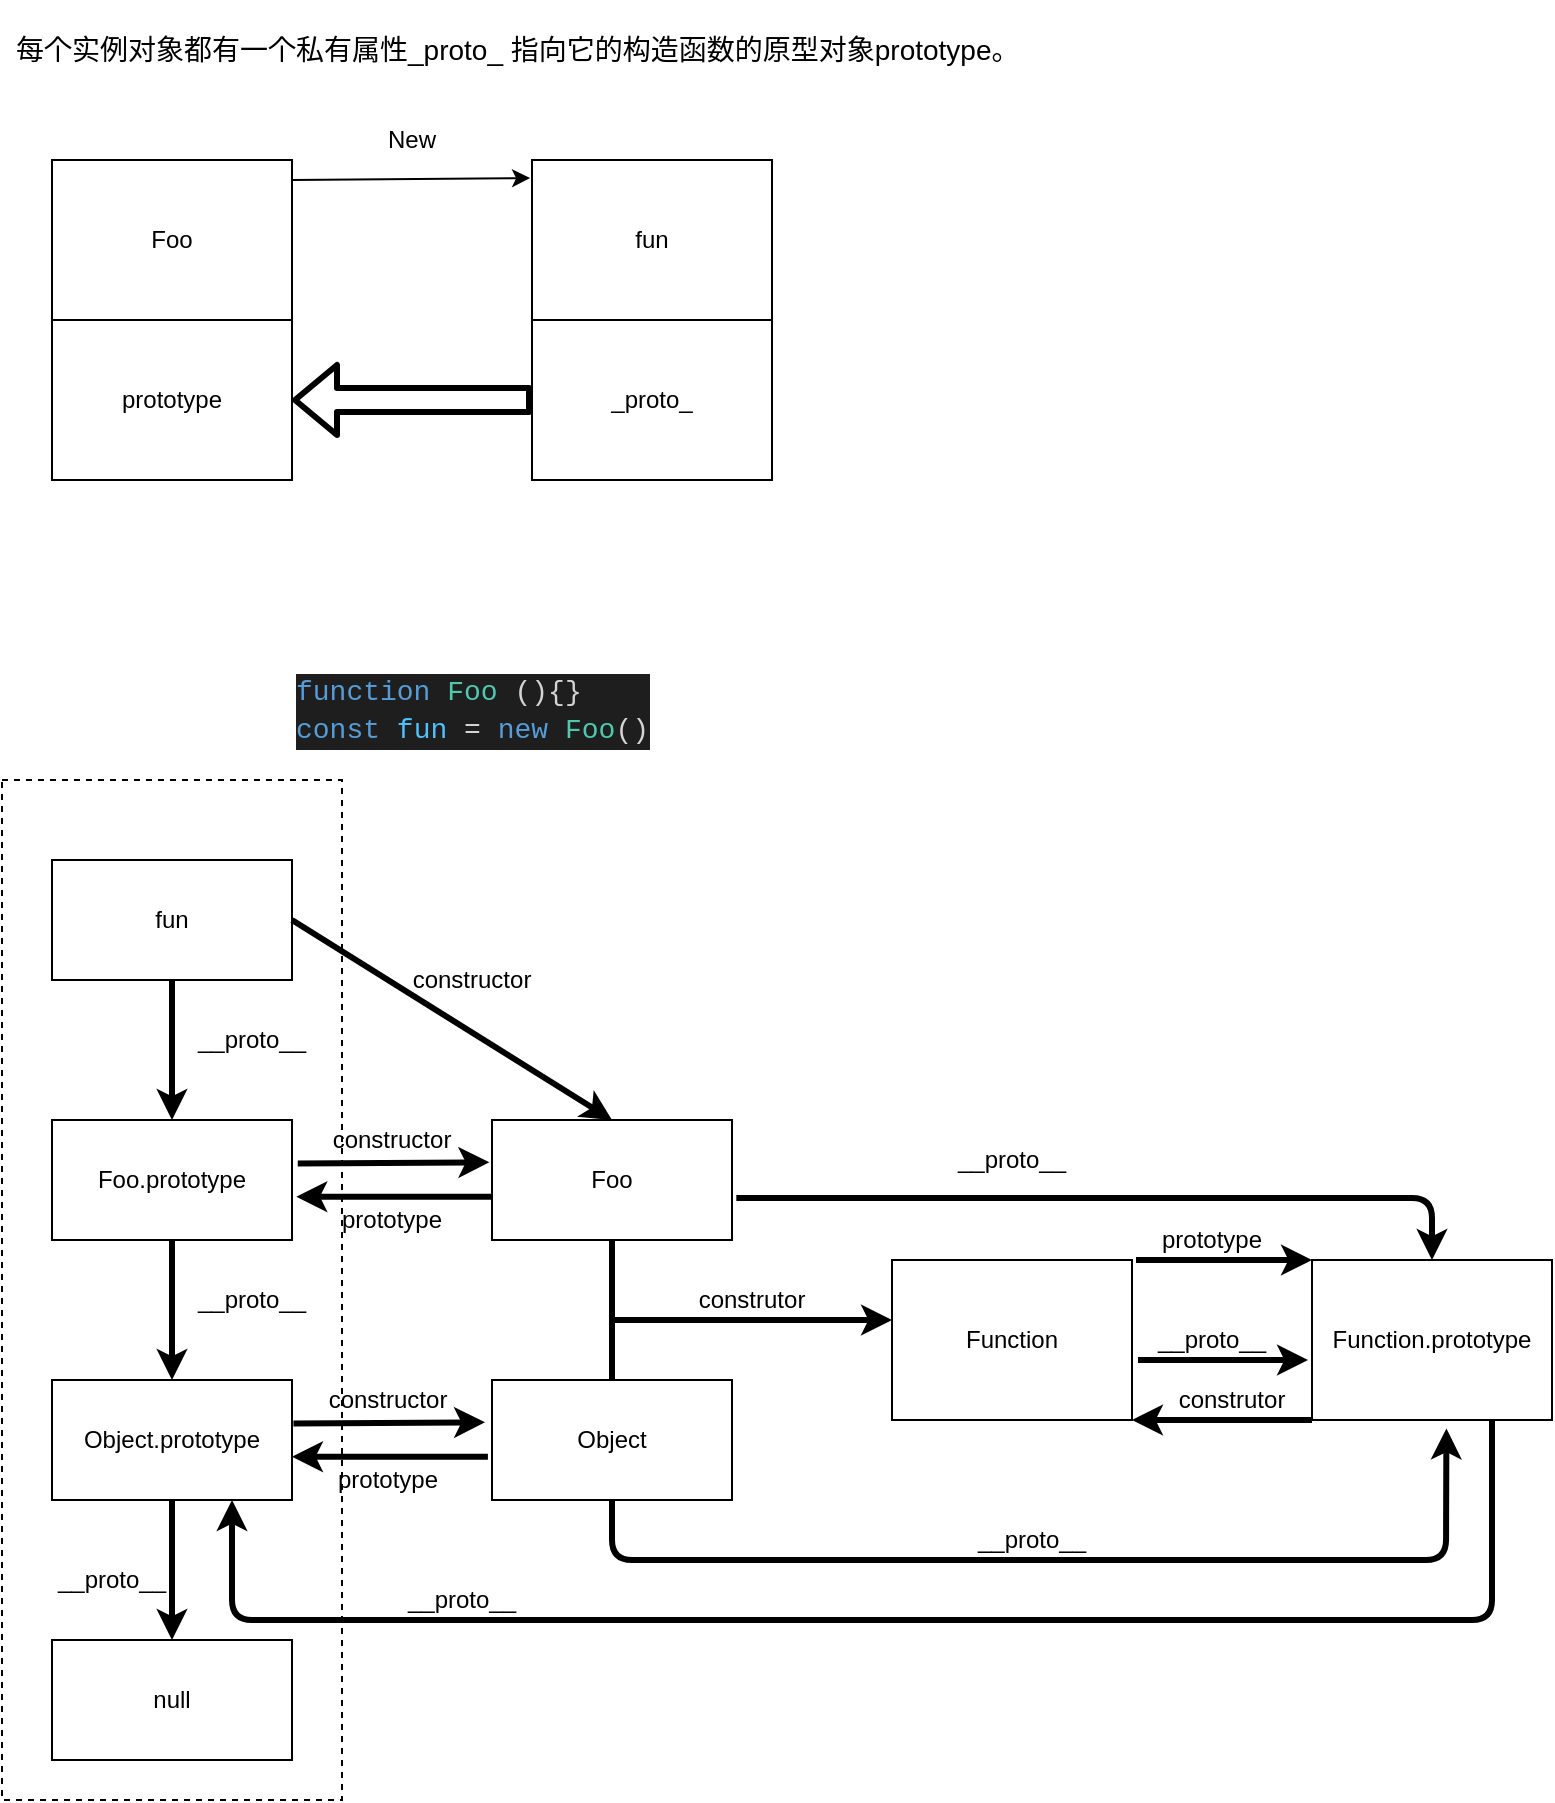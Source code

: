 <mxfile version="15.0.3" type="github">
  <diagram id="AToCV-rdvxsU_KGPUyNA" name="Page-1">
    <mxGraphModel dx="1304" dy="709" grid="1" gridSize="10" guides="1" tooltips="1" connect="1" arrows="1" fold="1" page="1" pageScale="1" pageWidth="827" pageHeight="1169" math="0" shadow="0">
      <root>
        <mxCell id="0" />
        <mxCell id="1" parent="0" />
        <mxCell id="P7jtlUwtIv9MQmYJ9Uit-46" value="" style="rounded=0;whiteSpace=wrap;html=1;align=left;dashed=1;" vertex="1" parent="1">
          <mxGeometry x="95" y="470" width="170" height="510" as="geometry" />
        </mxCell>
        <mxCell id="P7jtlUwtIv9MQmYJ9Uit-3" value="prototype" style="rounded=0;whiteSpace=wrap;html=1;" vertex="1" parent="1">
          <mxGeometry x="120" y="240" width="120" height="80" as="geometry" />
        </mxCell>
        <mxCell id="P7jtlUwtIv9MQmYJ9Uit-4" value="Foo" style="rounded=0;whiteSpace=wrap;html=1;" vertex="1" parent="1">
          <mxGeometry x="120" y="160" width="120" height="80" as="geometry" />
        </mxCell>
        <mxCell id="P7jtlUwtIv9MQmYJ9Uit-5" value="" style="endArrow=classic;html=1;entryX=-0.008;entryY=0.113;entryDx=0;entryDy=0;entryPerimeter=0;" edge="1" parent="1" target="P7jtlUwtIv9MQmYJ9Uit-8">
          <mxGeometry width="50" height="50" relative="1" as="geometry">
            <mxPoint x="240" y="170" as="sourcePoint" />
            <mxPoint x="320" y="170" as="targetPoint" />
          </mxGeometry>
        </mxCell>
        <mxCell id="P7jtlUwtIv9MQmYJ9Uit-7" value="New" style="text;html=1;strokeColor=none;fillColor=none;align=center;verticalAlign=middle;whiteSpace=wrap;rounded=0;" vertex="1" parent="1">
          <mxGeometry x="280" y="140" width="40" height="20" as="geometry" />
        </mxCell>
        <mxCell id="P7jtlUwtIv9MQmYJ9Uit-8" value="fun" style="rounded=0;whiteSpace=wrap;html=1;" vertex="1" parent="1">
          <mxGeometry x="360" y="160" width="120" height="80" as="geometry" />
        </mxCell>
        <mxCell id="P7jtlUwtIv9MQmYJ9Uit-9" value="_proto_" style="rounded=0;whiteSpace=wrap;html=1;" vertex="1" parent="1">
          <mxGeometry x="360" y="240" width="120" height="80" as="geometry" />
        </mxCell>
        <mxCell id="P7jtlUwtIv9MQmYJ9Uit-12" value="&lt;font style=&quot;font-size: 14px&quot;&gt;每个实例对象都有一个私有属性_proto_ 指向它的构造函数的原型对象prototype。&lt;/font&gt;" style="text;html=1;strokeColor=none;fillColor=none;align=left;verticalAlign=middle;whiteSpace=wrap;rounded=0;" vertex="1" parent="1">
          <mxGeometry x="100" y="80" width="510" height="50" as="geometry" />
        </mxCell>
        <mxCell id="P7jtlUwtIv9MQmYJ9Uit-14" value="" style="shape=flexArrow;endArrow=classic;html=1;strokeWidth=3;exitX=0;exitY=0.5;exitDx=0;exitDy=0;entryX=1;entryY=0.5;entryDx=0;entryDy=0;" edge="1" parent="1" source="P7jtlUwtIv9MQmYJ9Uit-9" target="P7jtlUwtIv9MQmYJ9Uit-3">
          <mxGeometry width="50" height="50" relative="1" as="geometry">
            <mxPoint x="390" y="270" as="sourcePoint" />
            <mxPoint x="440" y="220" as="targetPoint" />
          </mxGeometry>
        </mxCell>
        <mxCell id="P7jtlUwtIv9MQmYJ9Uit-15" value="&lt;div style=&quot;color: rgb(212 , 212 , 212) ; background-color: rgb(30 , 30 , 30) ; font-family: &amp;#34;consolas&amp;#34; , &amp;#34;courier new&amp;#34; , monospace ; font-size: 14px ; line-height: 19px&quot;&gt;&lt;div&gt;&lt;span style=&quot;color: #569cd6&quot;&gt;function&lt;/span&gt;&amp;nbsp;&lt;span style=&quot;color: #4ec9b0&quot;&gt;Foo&lt;/span&gt;&amp;nbsp;(){}&lt;/div&gt;&lt;div&gt;&lt;span style=&quot;color: #569cd6&quot;&gt;const&lt;/span&gt;&amp;nbsp;&lt;span style=&quot;color: #4fc1ff&quot;&gt;fun&lt;/span&gt;&amp;nbsp;=&amp;nbsp;&lt;span style=&quot;color: #569cd6&quot;&gt;new&lt;/span&gt;&amp;nbsp;&lt;span style=&quot;color: #4ec9b0&quot;&gt;Foo&lt;/span&gt;()&lt;/div&gt;&lt;/div&gt;" style="text;html=1;strokeColor=none;fillColor=none;align=left;verticalAlign=middle;whiteSpace=wrap;rounded=0;" vertex="1" parent="1">
          <mxGeometry x="240" y="410" width="170" height="50" as="geometry" />
        </mxCell>
        <mxCell id="P7jtlUwtIv9MQmYJ9Uit-18" style="edgeStyle=orthogonalEdgeStyle;rounded=0;orthogonalLoop=1;jettySize=auto;html=1;entryX=0.5;entryY=0;entryDx=0;entryDy=0;strokeWidth=3;" edge="1" parent="1" source="P7jtlUwtIv9MQmYJ9Uit-16" target="P7jtlUwtIv9MQmYJ9Uit-17">
          <mxGeometry relative="1" as="geometry" />
        </mxCell>
        <mxCell id="P7jtlUwtIv9MQmYJ9Uit-16" value="fun" style="rounded=0;whiteSpace=wrap;html=1;align=center;" vertex="1" parent="1">
          <mxGeometry x="120" y="510" width="120" height="60" as="geometry" />
        </mxCell>
        <mxCell id="P7jtlUwtIv9MQmYJ9Uit-21" style="edgeStyle=orthogonalEdgeStyle;rounded=0;orthogonalLoop=1;jettySize=auto;html=1;entryX=0.5;entryY=0;entryDx=0;entryDy=0;strokeWidth=3;" edge="1" parent="1" source="P7jtlUwtIv9MQmYJ9Uit-17" target="P7jtlUwtIv9MQmYJ9Uit-20">
          <mxGeometry relative="1" as="geometry" />
        </mxCell>
        <mxCell id="P7jtlUwtIv9MQmYJ9Uit-17" value="Foo.prototype" style="rounded=0;whiteSpace=wrap;html=1;align=center;" vertex="1" parent="1">
          <mxGeometry x="120" y="640" width="120" height="60" as="geometry" />
        </mxCell>
        <mxCell id="P7jtlUwtIv9MQmYJ9Uit-19" value="__proto__" style="text;html=1;strokeColor=none;fillColor=none;align=center;verticalAlign=middle;whiteSpace=wrap;rounded=0;" vertex="1" parent="1">
          <mxGeometry x="200" y="590" width="40" height="20" as="geometry" />
        </mxCell>
        <mxCell id="P7jtlUwtIv9MQmYJ9Uit-24" style="edgeStyle=orthogonalEdgeStyle;rounded=0;orthogonalLoop=1;jettySize=auto;html=1;strokeWidth=3;" edge="1" parent="1" source="P7jtlUwtIv9MQmYJ9Uit-20" target="P7jtlUwtIv9MQmYJ9Uit-23">
          <mxGeometry relative="1" as="geometry" />
        </mxCell>
        <mxCell id="P7jtlUwtIv9MQmYJ9Uit-20" value="Object.prototype" style="rounded=0;whiteSpace=wrap;html=1;align=center;" vertex="1" parent="1">
          <mxGeometry x="120" y="770" width="120" height="60" as="geometry" />
        </mxCell>
        <mxCell id="P7jtlUwtIv9MQmYJ9Uit-22" value="__proto__" style="text;html=1;strokeColor=none;fillColor=none;align=center;verticalAlign=middle;whiteSpace=wrap;rounded=0;" vertex="1" parent="1">
          <mxGeometry x="200" y="720" width="40" height="20" as="geometry" />
        </mxCell>
        <mxCell id="P7jtlUwtIv9MQmYJ9Uit-23" value="null" style="rounded=0;whiteSpace=wrap;html=1;align=center;" vertex="1" parent="1">
          <mxGeometry x="120" y="900" width="120" height="60" as="geometry" />
        </mxCell>
        <mxCell id="P7jtlUwtIv9MQmYJ9Uit-26" value="Foo" style="rounded=0;whiteSpace=wrap;html=1;align=center;" vertex="1" parent="1">
          <mxGeometry x="340" y="640" width="120" height="60" as="geometry" />
        </mxCell>
        <mxCell id="P7jtlUwtIv9MQmYJ9Uit-29" value="" style="endArrow=classic;html=1;strokeWidth=3;exitX=1.024;exitY=0.363;exitDx=0;exitDy=0;entryX=-0.011;entryY=0.352;entryDx=0;entryDy=0;entryPerimeter=0;exitPerimeter=0;" edge="1" parent="1" source="P7jtlUwtIv9MQmYJ9Uit-17" target="P7jtlUwtIv9MQmYJ9Uit-26">
          <mxGeometry width="50" height="50" relative="1" as="geometry">
            <mxPoint x="390" y="720" as="sourcePoint" />
            <mxPoint x="440" y="670" as="targetPoint" />
          </mxGeometry>
        </mxCell>
        <mxCell id="P7jtlUwtIv9MQmYJ9Uit-30" value="" style="endArrow=classic;html=1;strokeWidth=3;entryX=1.018;entryY=0.639;entryDx=0;entryDy=0;exitX=0.001;exitY=0.639;exitDx=0;exitDy=0;entryPerimeter=0;exitPerimeter=0;" edge="1" parent="1" source="P7jtlUwtIv9MQmYJ9Uit-26" target="P7jtlUwtIv9MQmYJ9Uit-17">
          <mxGeometry width="50" height="50" relative="1" as="geometry">
            <mxPoint x="390" y="720" as="sourcePoint" />
            <mxPoint x="440" y="670" as="targetPoint" />
          </mxGeometry>
        </mxCell>
        <mxCell id="P7jtlUwtIv9MQmYJ9Uit-31" value="constructor" style="text;html=1;strokeColor=none;fillColor=none;align=center;verticalAlign=middle;whiteSpace=wrap;rounded=0;" vertex="1" parent="1">
          <mxGeometry x="270" y="640" width="40" height="20" as="geometry" />
        </mxCell>
        <mxCell id="P7jtlUwtIv9MQmYJ9Uit-32" value="prototype" style="text;html=1;strokeColor=none;fillColor=none;align=center;verticalAlign=middle;whiteSpace=wrap;rounded=0;" vertex="1" parent="1">
          <mxGeometry x="270" y="680" width="40" height="20" as="geometry" />
        </mxCell>
        <mxCell id="P7jtlUwtIv9MQmYJ9Uit-33" value="Object" style="rounded=0;whiteSpace=wrap;html=1;align=center;" vertex="1" parent="1">
          <mxGeometry x="340" y="770" width="120" height="60" as="geometry" />
        </mxCell>
        <mxCell id="P7jtlUwtIv9MQmYJ9Uit-36" value="" style="endArrow=classic;html=1;strokeWidth=3;exitX=1.024;exitY=0.363;exitDx=0;exitDy=0;entryX=-0.011;entryY=0.352;entryDx=0;entryDy=0;entryPerimeter=0;exitPerimeter=0;" edge="1" parent="1">
          <mxGeometry width="50" height="50" relative="1" as="geometry">
            <mxPoint x="240.72" y="791.78" as="sourcePoint" />
            <mxPoint x="336.52" y="791.12" as="targetPoint" />
          </mxGeometry>
        </mxCell>
        <mxCell id="P7jtlUwtIv9MQmYJ9Uit-37" value="" style="endArrow=classic;html=1;strokeWidth=3;entryX=1.018;entryY=0.639;entryDx=0;entryDy=0;exitX=0.001;exitY=0.639;exitDx=0;exitDy=0;entryPerimeter=0;exitPerimeter=0;" edge="1" parent="1">
          <mxGeometry width="50" height="50" relative="1" as="geometry">
            <mxPoint x="337.96" y="808.34" as="sourcePoint" />
            <mxPoint x="240.0" y="808.34" as="targetPoint" />
          </mxGeometry>
        </mxCell>
        <mxCell id="P7jtlUwtIv9MQmYJ9Uit-38" value="constructor" style="text;html=1;strokeColor=none;fillColor=none;align=center;verticalAlign=middle;whiteSpace=wrap;rounded=0;" vertex="1" parent="1">
          <mxGeometry x="267.84" y="770" width="40" height="20" as="geometry" />
        </mxCell>
        <mxCell id="P7jtlUwtIv9MQmYJ9Uit-39" value="prototype" style="text;html=1;strokeColor=none;fillColor=none;align=center;verticalAlign=middle;whiteSpace=wrap;rounded=0;" vertex="1" parent="1">
          <mxGeometry x="267.84" y="810" width="40" height="20" as="geometry" />
        </mxCell>
        <mxCell id="P7jtlUwtIv9MQmYJ9Uit-40" value="" style="endArrow=classic;html=1;strokeWidth=3;exitX=1;exitY=0.5;exitDx=0;exitDy=0;" edge="1" parent="1" source="P7jtlUwtIv9MQmYJ9Uit-16">
          <mxGeometry width="50" height="50" relative="1" as="geometry">
            <mxPoint x="350" y="690" as="sourcePoint" />
            <mxPoint x="400" y="640" as="targetPoint" />
          </mxGeometry>
        </mxCell>
        <mxCell id="P7jtlUwtIv9MQmYJ9Uit-41" value="constructor" style="text;html=1;strokeColor=none;fillColor=none;align=center;verticalAlign=middle;whiteSpace=wrap;rounded=0;" vertex="1" parent="1">
          <mxGeometry x="310" y="560" width="40" height="20" as="geometry" />
        </mxCell>
        <mxCell id="P7jtlUwtIv9MQmYJ9Uit-42" value="" style="endArrow=none;html=1;strokeWidth=3;entryX=0.5;entryY=1;entryDx=0;entryDy=0;exitX=0.5;exitY=0;exitDx=0;exitDy=0;" edge="1" parent="1" source="P7jtlUwtIv9MQmYJ9Uit-33" target="P7jtlUwtIv9MQmYJ9Uit-26">
          <mxGeometry width="50" height="50" relative="1" as="geometry">
            <mxPoint x="350" y="770" as="sourcePoint" />
            <mxPoint x="400" y="720" as="targetPoint" />
          </mxGeometry>
        </mxCell>
        <mxCell id="P7jtlUwtIv9MQmYJ9Uit-43" value="" style="endArrow=classic;html=1;strokeWidth=3;" edge="1" parent="1">
          <mxGeometry width="50" height="50" relative="1" as="geometry">
            <mxPoint x="400" y="740" as="sourcePoint" />
            <mxPoint x="540" y="740" as="targetPoint" />
          </mxGeometry>
        </mxCell>
        <mxCell id="P7jtlUwtIv9MQmYJ9Uit-44" value="Function" style="rounded=0;whiteSpace=wrap;html=1;align=center;" vertex="1" parent="1">
          <mxGeometry x="540" y="710" width="120" height="80" as="geometry" />
        </mxCell>
        <mxCell id="P7jtlUwtIv9MQmYJ9Uit-45" value="construtor" style="text;html=1;strokeColor=none;fillColor=none;align=center;verticalAlign=middle;whiteSpace=wrap;rounded=0;" vertex="1" parent="1">
          <mxGeometry x="450" y="720" width="40" height="20" as="geometry" />
        </mxCell>
        <mxCell id="P7jtlUwtIv9MQmYJ9Uit-47" value="Function.prototype" style="rounded=0;whiteSpace=wrap;html=1;align=center;" vertex="1" parent="1">
          <mxGeometry x="750" y="710" width="120" height="80" as="geometry" />
        </mxCell>
        <mxCell id="P7jtlUwtIv9MQmYJ9Uit-50" value="" style="endArrow=classic;html=1;strokeWidth=3;entryX=0.56;entryY=1.053;entryDx=0;entryDy=0;entryPerimeter=0;exitX=0.5;exitY=1;exitDx=0;exitDy=0;" edge="1" parent="1" source="P7jtlUwtIv9MQmYJ9Uit-33" target="P7jtlUwtIv9MQmYJ9Uit-47">
          <mxGeometry width="50" height="50" relative="1" as="geometry">
            <mxPoint x="370" y="710" as="sourcePoint" />
            <mxPoint x="420" y="660" as="targetPoint" />
            <Array as="points">
              <mxPoint x="400" y="860" />
              <mxPoint x="817" y="860" />
            </Array>
          </mxGeometry>
        </mxCell>
        <mxCell id="P7jtlUwtIv9MQmYJ9Uit-51" value="" style="endArrow=classic;html=1;strokeWidth=3;exitX=1.018;exitY=0.65;exitDx=0;exitDy=0;exitPerimeter=0;entryX=0.5;entryY=0;entryDx=0;entryDy=0;" edge="1" parent="1" source="P7jtlUwtIv9MQmYJ9Uit-26" target="P7jtlUwtIv9MQmYJ9Uit-47">
          <mxGeometry width="50" height="50" relative="1" as="geometry">
            <mxPoint x="370" y="710" as="sourcePoint" />
            <mxPoint x="810" y="680" as="targetPoint" />
            <Array as="points">
              <mxPoint x="810" y="679" />
            </Array>
          </mxGeometry>
        </mxCell>
        <mxCell id="P7jtlUwtIv9MQmYJ9Uit-53" value="__proto__" style="text;html=1;strokeColor=none;fillColor=none;align=center;verticalAlign=middle;whiteSpace=wrap;rounded=0;" vertex="1" parent="1">
          <mxGeometry x="580" y="650" width="40" height="20" as="geometry" />
        </mxCell>
        <mxCell id="P7jtlUwtIv9MQmYJ9Uit-54" value="__proto__" style="text;html=1;strokeColor=none;fillColor=none;align=center;verticalAlign=middle;whiteSpace=wrap;rounded=0;" vertex="1" parent="1">
          <mxGeometry x="590" y="840" width="40" height="20" as="geometry" />
        </mxCell>
        <mxCell id="P7jtlUwtIv9MQmYJ9Uit-55" value="__proto__" style="text;html=1;strokeColor=none;fillColor=none;align=center;verticalAlign=middle;whiteSpace=wrap;rounded=0;" vertex="1" parent="1">
          <mxGeometry x="130" y="860" width="40" height="20" as="geometry" />
        </mxCell>
        <mxCell id="P7jtlUwtIv9MQmYJ9Uit-56" value="" style="endArrow=classic;html=1;strokeWidth=3;exitX=0.75;exitY=1;exitDx=0;exitDy=0;entryX=0.75;entryY=1;entryDx=0;entryDy=0;" edge="1" parent="1" source="P7jtlUwtIv9MQmYJ9Uit-47" target="P7jtlUwtIv9MQmYJ9Uit-20">
          <mxGeometry width="50" height="50" relative="1" as="geometry">
            <mxPoint x="370" y="710" as="sourcePoint" />
            <mxPoint x="420" y="660" as="targetPoint" />
            <Array as="points">
              <mxPoint x="840" y="890" />
              <mxPoint x="210" y="890" />
              <mxPoint x="210" y="840" />
            </Array>
          </mxGeometry>
        </mxCell>
        <mxCell id="P7jtlUwtIv9MQmYJ9Uit-57" value="__proto__" style="text;html=1;strokeColor=none;fillColor=none;align=center;verticalAlign=middle;whiteSpace=wrap;rounded=0;" vertex="1" parent="1">
          <mxGeometry x="305" y="870" width="40" height="20" as="geometry" />
        </mxCell>
        <mxCell id="P7jtlUwtIv9MQmYJ9Uit-58" value="" style="endArrow=classic;html=1;strokeWidth=3;entryX=0;entryY=0;entryDx=0;entryDy=0;" edge="1" parent="1" target="P7jtlUwtIv9MQmYJ9Uit-47">
          <mxGeometry width="50" height="50" relative="1" as="geometry">
            <mxPoint x="662" y="710" as="sourcePoint" />
            <mxPoint x="750" y="718" as="targetPoint" />
          </mxGeometry>
        </mxCell>
        <mxCell id="P7jtlUwtIv9MQmYJ9Uit-59" value="prototype" style="text;html=1;strokeColor=none;fillColor=none;align=center;verticalAlign=middle;whiteSpace=wrap;rounded=0;" vertex="1" parent="1">
          <mxGeometry x="680" y="690" width="40" height="20" as="geometry" />
        </mxCell>
        <mxCell id="P7jtlUwtIv9MQmYJ9Uit-60" value="" style="endArrow=classic;html=1;strokeWidth=3;exitX=0;exitY=1;exitDx=0;exitDy=0;entryX=1;entryY=1;entryDx=0;entryDy=0;" edge="1" parent="1" source="P7jtlUwtIv9MQmYJ9Uit-47" target="P7jtlUwtIv9MQmYJ9Uit-44">
          <mxGeometry width="50" height="50" relative="1" as="geometry">
            <mxPoint x="370" y="710" as="sourcePoint" />
            <mxPoint x="660" y="770" as="targetPoint" />
          </mxGeometry>
        </mxCell>
        <mxCell id="P7jtlUwtIv9MQmYJ9Uit-61" value="" style="endArrow=classic;html=1;strokeWidth=3;" edge="1" parent="1">
          <mxGeometry width="50" height="50" relative="1" as="geometry">
            <mxPoint x="663" y="760" as="sourcePoint" />
            <mxPoint x="748" y="760" as="targetPoint" />
          </mxGeometry>
        </mxCell>
        <mxCell id="P7jtlUwtIv9MQmYJ9Uit-62" value="construtor" style="text;html=1;strokeColor=none;fillColor=none;align=center;verticalAlign=middle;whiteSpace=wrap;rounded=0;" vertex="1" parent="1">
          <mxGeometry x="690" y="770" width="40" height="20" as="geometry" />
        </mxCell>
        <mxCell id="P7jtlUwtIv9MQmYJ9Uit-63" value="__proto__" style="text;html=1;strokeColor=none;fillColor=none;align=center;verticalAlign=middle;whiteSpace=wrap;rounded=0;" vertex="1" parent="1">
          <mxGeometry x="680" y="740" width="40" height="20" as="geometry" />
        </mxCell>
      </root>
    </mxGraphModel>
  </diagram>
</mxfile>
